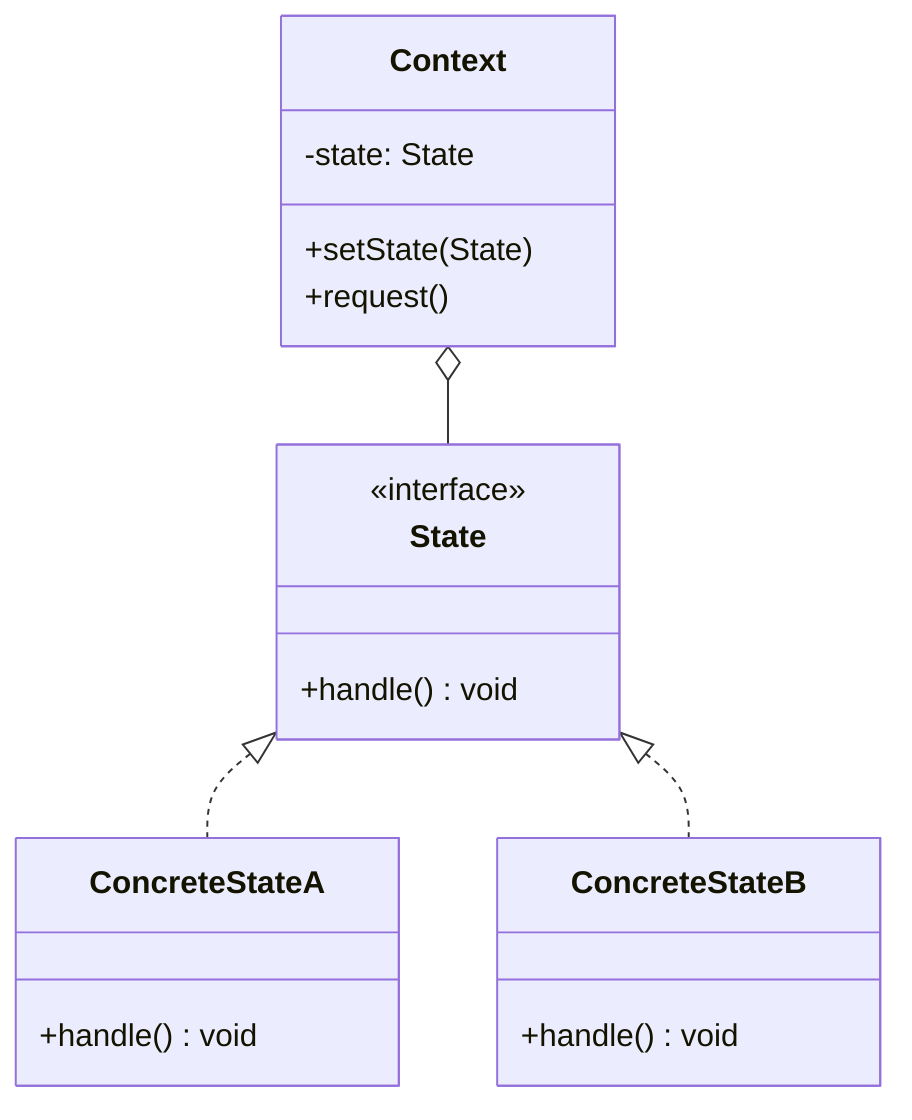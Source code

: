 classDiagram
    class Context {
        -state: State
        +setState(State)
        +request()
    }
    class State {
        <<interface>>
        +handle() void
    }
    class ConcreteStateA {
        +handle() void
    }
    class ConcreteStateB {
        +handle() void
    }
    Context o-- State
    State <|.. ConcreteStateA
    State <|.. ConcreteStateB